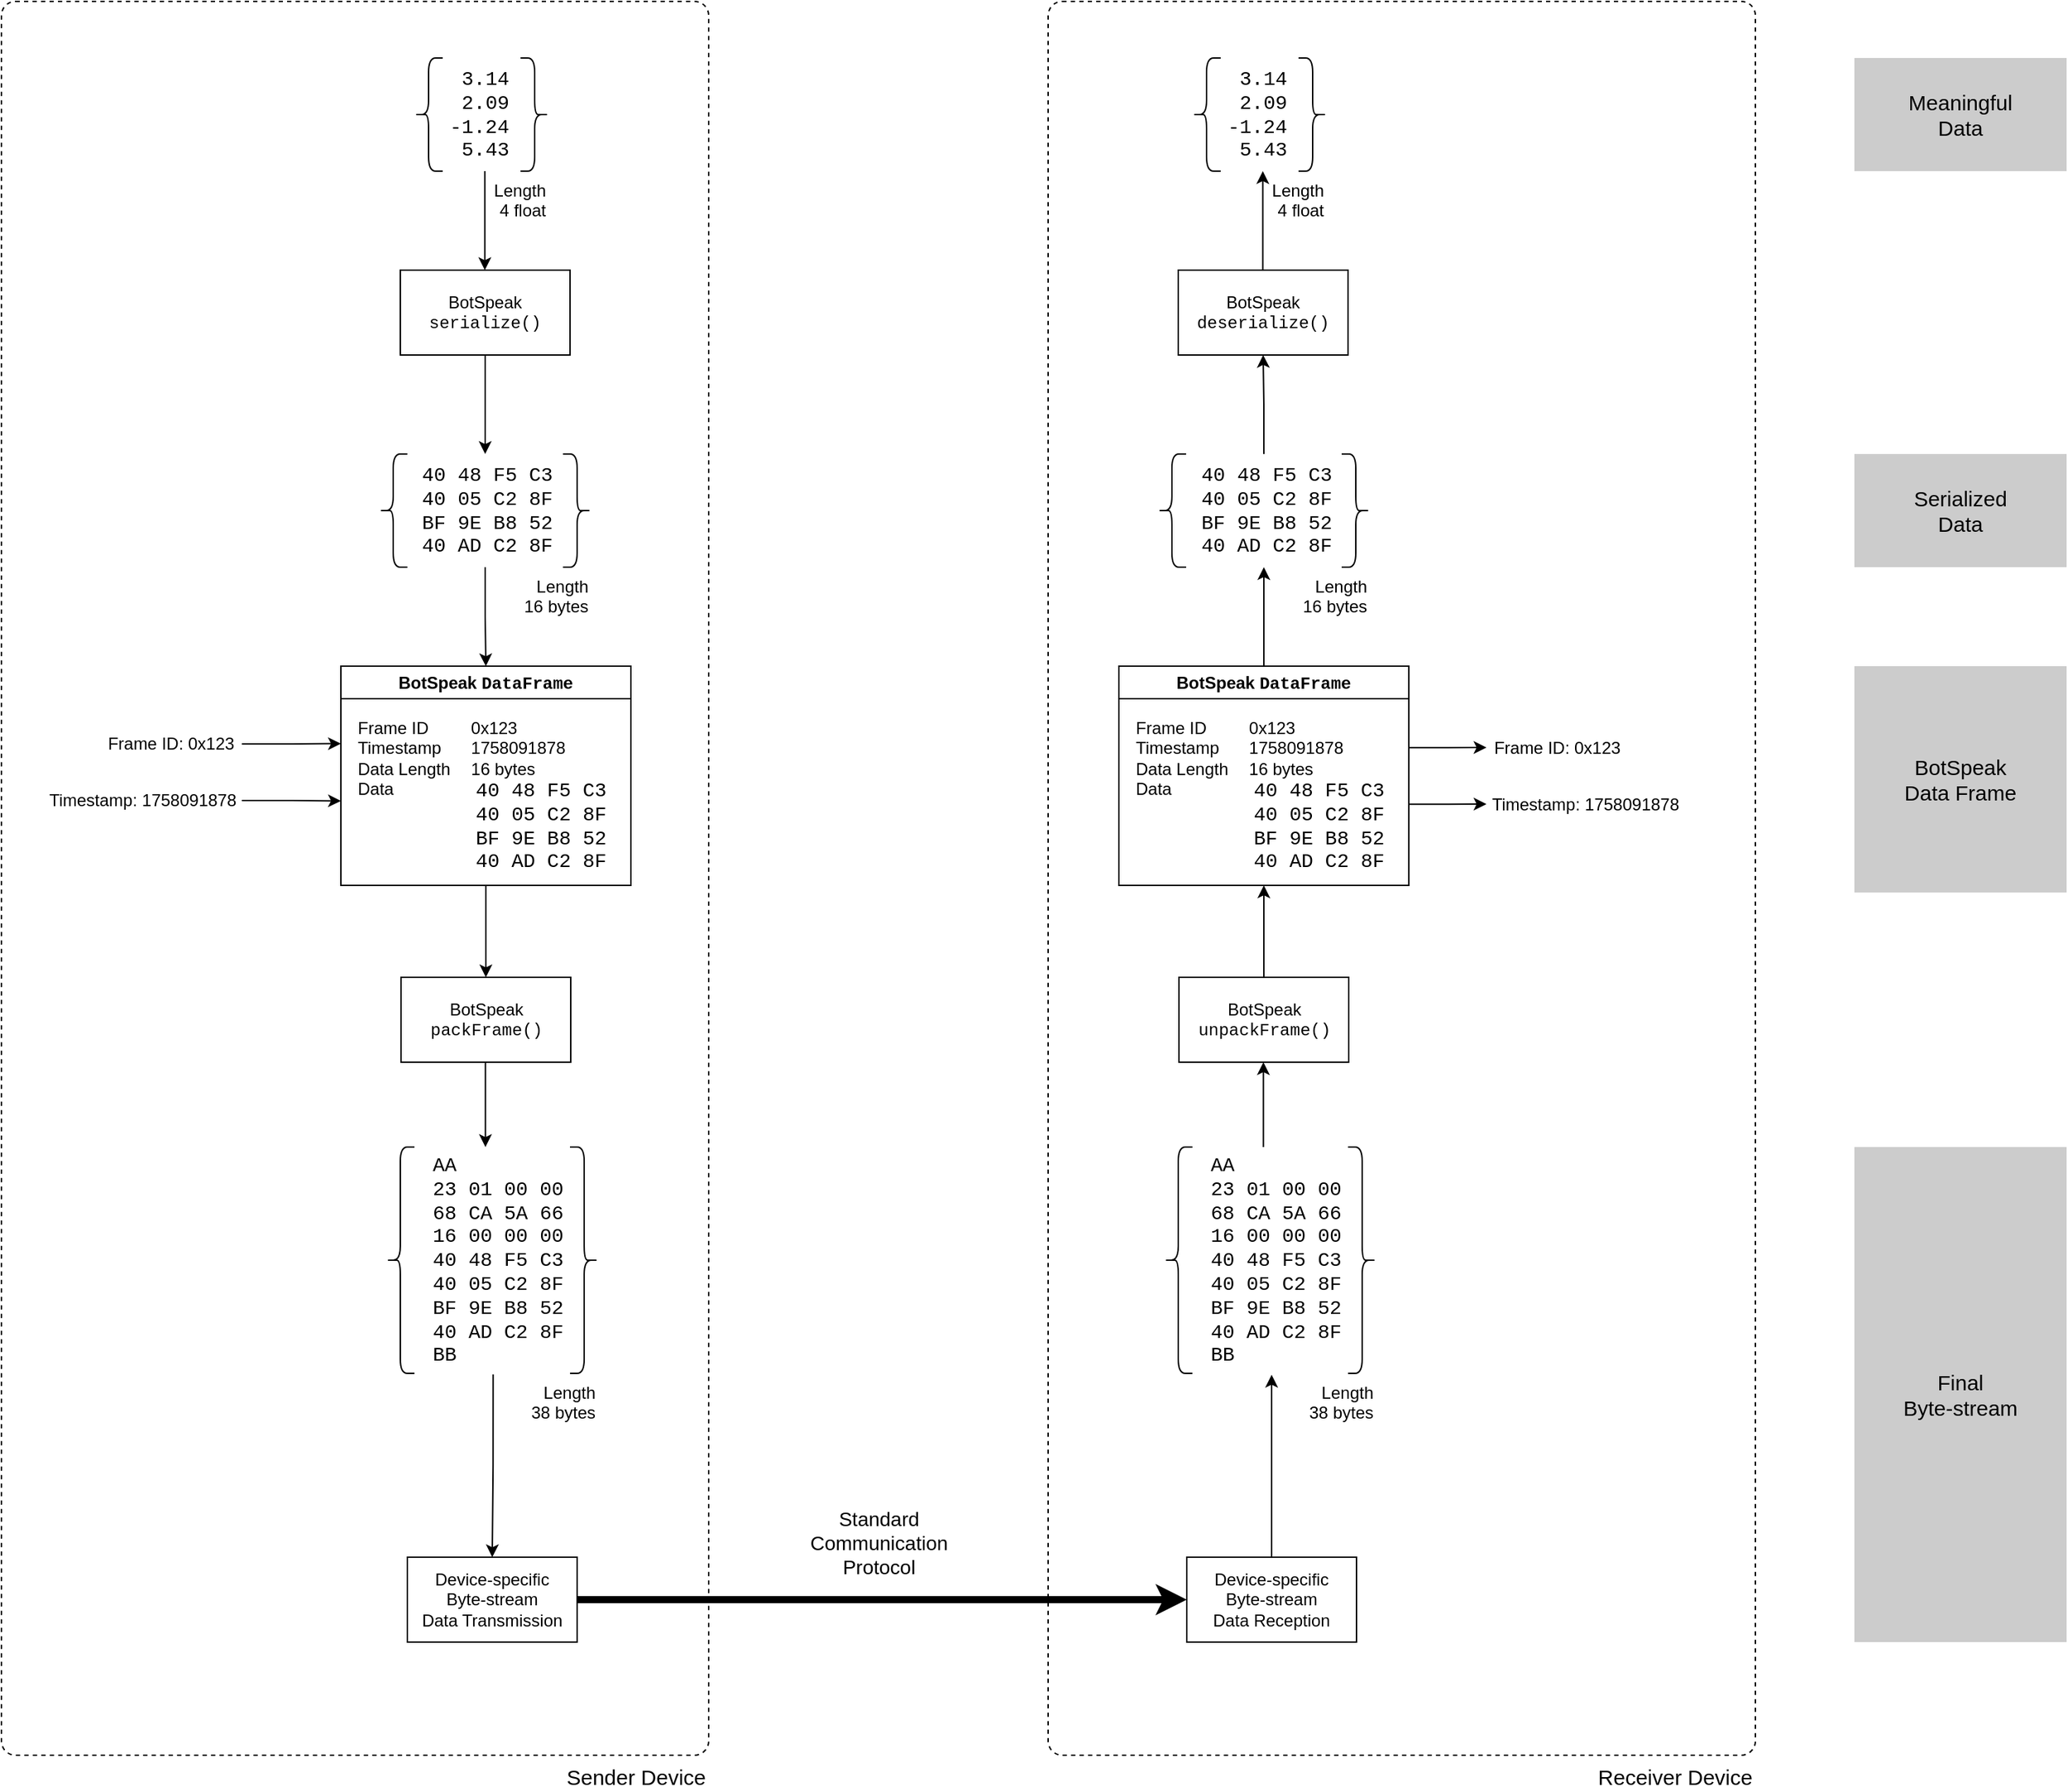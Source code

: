 <mxfile version="28.2.3">
  <diagram name="Page-1" id="HPIuiHUFmfrKTmzTKQr1">
    <mxGraphModel dx="1042" dy="543" grid="1" gridSize="10" guides="1" tooltips="1" connect="1" arrows="1" fold="1" page="1" pageScale="1" pageWidth="827" pageHeight="1169" math="0" shadow="0">
      <root>
        <mxCell id="0" />
        <mxCell id="1" parent="0" />
        <mxCell id="H9MV7S5Qd82jj1dApVtK-75" value="Receiver Device" style="rounded=1;whiteSpace=wrap;html=1;fillColor=none;dashed=1;arcSize=2;labelPosition=center;verticalLabelPosition=bottom;align=right;verticalAlign=top;fontSize=15;" parent="1" vertex="1">
          <mxGeometry x="850" y="90" width="500" height="1240" as="geometry" />
        </mxCell>
        <mxCell id="H9MV7S5Qd82jj1dApVtK-70" value="Sender Device" style="rounded=1;whiteSpace=wrap;html=1;fillColor=none;dashed=1;arcSize=2;labelPosition=center;verticalLabelPosition=bottom;align=right;verticalAlign=top;fontSize=15;" parent="1" vertex="1">
          <mxGeometry x="110" y="90" width="500" height="1240" as="geometry" />
        </mxCell>
        <mxCell id="lsYSJ8swzoXL_cl6QNkw-6" value="Length&#xa;4 float" style="group;align=right;labelPosition=center;verticalLabelPosition=bottom;verticalAlign=top;" parent="1" vertex="1" connectable="0">
          <mxGeometry x="397" y="130" width="100" height="80" as="geometry" />
        </mxCell>
        <mxCell id="lsYSJ8swzoXL_cl6QNkw-2" value="&amp;nbsp;3.14&lt;br&gt;&amp;nbsp;2.09&lt;br&gt;&amp;nbsp;-1.24&lt;br&gt;&amp;nbsp;5.43" style="text;html=1;align=right;verticalAlign=middle;whiteSpace=wrap;rounded=0;fontFamily=Courier New;fontSize=14;" parent="lsYSJ8swzoXL_cl6QNkw-6" vertex="1">
          <mxGeometry x="24" width="50" height="80" as="geometry" />
        </mxCell>
        <mxCell id="lsYSJ8swzoXL_cl6QNkw-4" value="" style="shape=curlyBracket;whiteSpace=wrap;html=1;rounded=1;labelPosition=left;verticalLabelPosition=middle;align=right;verticalAlign=middle;" parent="lsYSJ8swzoXL_cl6QNkw-6" vertex="1">
          <mxGeometry x="5" width="20" height="80" as="geometry" />
        </mxCell>
        <mxCell id="lsYSJ8swzoXL_cl6QNkw-5" value="" style="shape=curlyBracket;whiteSpace=wrap;html=1;rounded=1;labelPosition=left;verticalLabelPosition=middle;align=right;verticalAlign=middle;direction=west;" parent="lsYSJ8swzoXL_cl6QNkw-6" vertex="1">
          <mxGeometry x="80" width="20" height="80" as="geometry" />
        </mxCell>
        <mxCell id="lsYSJ8swzoXL_cl6QNkw-11" value="Length&#xa;16 bytes" style="group;labelPosition=center;verticalLabelPosition=bottom;align=right;verticalAlign=top;" parent="1" vertex="1" connectable="0">
          <mxGeometry x="377" y="410" width="150" height="80" as="geometry" />
        </mxCell>
        <mxCell id="lsYSJ8swzoXL_cl6QNkw-10" value="" style="shape=curlyBracket;whiteSpace=wrap;html=1;rounded=1;labelPosition=left;verticalLabelPosition=middle;align=right;verticalAlign=middle;direction=west;container=0;" parent="lsYSJ8swzoXL_cl6QNkw-11" vertex="1">
          <mxGeometry x="130" width="20" height="80" as="geometry" />
        </mxCell>
        <mxCell id="lsYSJ8swzoXL_cl6QNkw-8" value="&amp;nbsp;40 48 F5 C3&lt;br&gt;&amp;nbsp;40 05 C2 8F&lt;br&gt;&amp;nbsp;BF 9E B8 52&lt;br&gt;&amp;nbsp;40 AD C2 8F" style="text;html=1;align=left;verticalAlign=middle;whiteSpace=wrap;rounded=0;fontFamily=Courier New;fontSize=14;container=0;" parent="lsYSJ8swzoXL_cl6QNkw-11" vertex="1">
          <mxGeometry x="20" width="110" height="80" as="geometry" />
        </mxCell>
        <mxCell id="lsYSJ8swzoXL_cl6QNkw-9" value="" style="shape=curlyBracket;whiteSpace=wrap;html=1;rounded=1;labelPosition=left;verticalLabelPosition=middle;align=right;verticalAlign=middle;container=0;" parent="lsYSJ8swzoXL_cl6QNkw-11" vertex="1">
          <mxGeometry width="20" height="80" as="geometry" />
        </mxCell>
        <mxCell id="lsYSJ8swzoXL_cl6QNkw-16" style="edgeStyle=orthogonalEdgeStyle;rounded=0;orthogonalLoop=1;jettySize=auto;html=1;entryX=0.5;entryY=0;entryDx=0;entryDy=0;" parent="1" source="lsYSJ8swzoXL_cl6QNkw-12" target="lsYSJ8swzoXL_cl6QNkw-8" edge="1">
          <mxGeometry relative="1" as="geometry" />
        </mxCell>
        <mxCell id="lsYSJ8swzoXL_cl6QNkw-12" value="BotSpeak&lt;br&gt;&lt;font face=&quot;Courier New&quot;&gt;serialize()&lt;/font&gt;" style="rounded=0;whiteSpace=wrap;html=1;" parent="1" vertex="1">
          <mxGeometry x="392" y="280" width="120" height="60" as="geometry" />
        </mxCell>
        <mxCell id="H9MV7S5Qd82jj1dApVtK-1" style="edgeStyle=orthogonalEdgeStyle;rounded=0;orthogonalLoop=1;jettySize=auto;html=1;entryX=0.5;entryY=0;entryDx=0;entryDy=0;" parent="1" edge="1">
          <mxGeometry relative="1" as="geometry">
            <mxPoint x="451.76" y="210" as="sourcePoint" />
            <mxPoint x="451.76" y="280" as="targetPoint" />
          </mxGeometry>
        </mxCell>
        <mxCell id="H9MV7S5Qd82jj1dApVtK-11" style="edgeStyle=orthogonalEdgeStyle;rounded=0;orthogonalLoop=1;jettySize=auto;html=1;exitX=0.5;exitY=1;exitDx=0;exitDy=0;" parent="1" source="lsYSJ8swzoXL_cl6QNkw-8" target="H9MV7S5Qd82jj1dApVtK-4" edge="1">
          <mxGeometry relative="1" as="geometry">
            <mxPoint x="452.037" y="620" as="sourcePoint" />
          </mxGeometry>
        </mxCell>
        <mxCell id="H9MV7S5Qd82jj1dApVtK-16" style="edgeStyle=orthogonalEdgeStyle;rounded=0;orthogonalLoop=1;jettySize=auto;html=1;entryX=0;entryY=0.25;entryDx=0;entryDy=0;" parent="1" source="H9MV7S5Qd82jj1dApVtK-13" edge="1">
          <mxGeometry relative="1" as="geometry">
            <mxPoint x="350" y="614.75" as="targetPoint" />
          </mxGeometry>
        </mxCell>
        <mxCell id="H9MV7S5Qd82jj1dApVtK-13" value="&lt;div style=&quot;text-align: center;&quot;&gt;&lt;span style=&quot;background-color: transparent; color: light-dark(rgb(0, 0, 0), rgb(255, 255, 255)); text-align: left;&quot;&gt;Frame ID:&amp;nbsp;&lt;/span&gt;&lt;span style=&quot;background-color: transparent; color: light-dark(rgb(0, 0, 0), rgb(255, 255, 255)); text-align: left;&quot;&gt;0x123&lt;/span&gt;&lt;/div&gt;" style="text;html=1;align=center;verticalAlign=middle;whiteSpace=wrap;rounded=0;" parent="1" vertex="1">
          <mxGeometry x="180" y="600" width="100" height="30" as="geometry" />
        </mxCell>
        <mxCell id="H9MV7S5Qd82jj1dApVtK-15" style="edgeStyle=orthogonalEdgeStyle;rounded=0;orthogonalLoop=1;jettySize=auto;html=1;entryX=0;entryY=0.75;entryDx=0;entryDy=0;" parent="1" source="H9MV7S5Qd82jj1dApVtK-14" edge="1">
          <mxGeometry relative="1" as="geometry">
            <mxPoint x="350" y="655.25" as="targetPoint" />
          </mxGeometry>
        </mxCell>
        <mxCell id="H9MV7S5Qd82jj1dApVtK-14" value="&lt;span style=&quot;text-align: left;&quot;&gt;Timestamp: 1&lt;/span&gt;&lt;span style=&quot;text-align: left;&quot;&gt;758091878&lt;/span&gt;" style="text;html=1;align=center;verticalAlign=middle;whiteSpace=wrap;rounded=0;" parent="1" vertex="1">
          <mxGeometry x="140" y="640" width="140" height="30" as="geometry" />
        </mxCell>
        <mxCell id="H9MV7S5Qd82jj1dApVtK-23" value="Length&#xa;38 bytes" style="group;verticalAlign=top;labelPosition=center;verticalLabelPosition=bottom;align=right;" parent="1" vertex="1" connectable="0">
          <mxGeometry x="382" y="900" width="150" height="160" as="geometry" />
        </mxCell>
        <mxCell id="H9MV7S5Qd82jj1dApVtK-19" value="" style="shape=curlyBracket;whiteSpace=wrap;html=1;rounded=1;labelPosition=left;verticalLabelPosition=middle;align=right;verticalAlign=middle;direction=west;container=0;" parent="H9MV7S5Qd82jj1dApVtK-23" vertex="1">
          <mxGeometry x="130" width="20" height="160" as="geometry" />
        </mxCell>
        <mxCell id="H9MV7S5Qd82jj1dApVtK-20" value="AA&lt;br&gt;23 01 00 00&lt;div&gt;68 CA 5A 66&lt;/div&gt;&lt;div&gt;16 00 00 00&lt;/div&gt;&lt;div&gt;40 48 F5 C3&lt;br&gt;40 05 C2 8F&lt;br&gt;BF 9E B8 52&lt;br&gt;40 AD C2 8F&lt;br&gt;BB&lt;/div&gt;" style="text;html=1;align=left;verticalAlign=middle;whiteSpace=wrap;rounded=0;fontFamily=Courier New;fontSize=14;container=0;" parent="H9MV7S5Qd82jj1dApVtK-23" vertex="1">
          <mxGeometry x="31" width="99" height="160" as="geometry" />
        </mxCell>
        <mxCell id="H9MV7S5Qd82jj1dApVtK-21" value="" style="shape=curlyBracket;whiteSpace=wrap;html=1;rounded=1;labelPosition=left;verticalLabelPosition=middle;align=right;verticalAlign=middle;container=0;" parent="H9MV7S5Qd82jj1dApVtK-23" vertex="1">
          <mxGeometry width="20" height="160" as="geometry" />
        </mxCell>
        <mxCell id="H9MV7S5Qd82jj1dApVtK-24" value="BotSpeak&lt;br&gt;&lt;font face=&quot;Courier New&quot;&gt;packFrame()&lt;/font&gt;" style="rounded=0;whiteSpace=wrap;html=1;" parent="1" vertex="1">
          <mxGeometry x="392.5" y="780" width="120" height="60" as="geometry" />
        </mxCell>
        <mxCell id="H9MV7S5Qd82jj1dApVtK-27" value="" style="group" parent="1" vertex="1" connectable="0">
          <mxGeometry x="350" y="560" width="205" height="155" as="geometry" />
        </mxCell>
        <mxCell id="H9MV7S5Qd82jj1dApVtK-4" value="BotSpeak &lt;font face=&quot;Courier New&quot;&gt;DataFrame&lt;/font&gt;" style="swimlane;whiteSpace=wrap;html=1;startSize=23;container=0;" parent="H9MV7S5Qd82jj1dApVtK-27" vertex="1">
          <mxGeometry width="205" height="155" as="geometry" />
        </mxCell>
        <mxCell id="H9MV7S5Qd82jj1dApVtK-5" value="Frame ID&lt;span style=&quot;white-space: pre;&quot;&gt;&#x9;&lt;span style=&quot;white-space: pre;&quot;&gt;&#x9;&lt;/span&gt;&lt;/span&gt;0x123&lt;br&gt;Timestamp&lt;span style=&quot;white-space: pre;&quot;&gt;&#x9;&lt;/span&gt;1758091878&lt;br&gt;Data Length&lt;span style=&quot;white-space: pre;&quot;&gt;&#x9;&lt;/span&gt;16 bytes&lt;br&gt;&lt;div&gt;&lt;span style=&quot;background-color: transparent; color: light-dark(rgb(0, 0, 0), rgb(255, 255, 255));&quot;&gt;Data&lt;/span&gt;&lt;span style=&quot;background-color: transparent; color: light-dark(rgb(0, 0, 0), rgb(255, 255, 255)); white-space: pre;&quot;&gt;&#x9;&lt;/span&gt;&lt;span style=&quot;background-color: transparent; color: light-dark(rgb(0, 0, 0), rgb(255, 255, 255)); white-space: pre;&quot;&gt;&#x9;&lt;/span&gt;&lt;/div&gt;" style="text;whiteSpace=wrap;html=1;container=0;" parent="H9MV7S5Qd82jj1dApVtK-27" vertex="1">
          <mxGeometry x="10" y="30" width="150" height="70" as="geometry" />
        </mxCell>
        <mxCell id="H9MV7S5Qd82jj1dApVtK-8" value="&amp;nbsp;40 48 F5 C3&lt;br&gt;&amp;nbsp;40 05 C2 8F&lt;br&gt;&amp;nbsp;BF 9E B8 52&lt;br&gt;&amp;nbsp;40 AD C2 8F" style="text;html=1;align=left;verticalAlign=middle;whiteSpace=wrap;rounded=0;fontFamily=Courier New;fontSize=14;container=0;" parent="H9MV7S5Qd82jj1dApVtK-27" vertex="1">
          <mxGeometry x="85" y="75" width="115" height="75" as="geometry" />
        </mxCell>
        <mxCell id="H9MV7S5Qd82jj1dApVtK-28" style="edgeStyle=orthogonalEdgeStyle;rounded=0;orthogonalLoop=1;jettySize=auto;html=1;entryX=0.5;entryY=0;entryDx=0;entryDy=0;" parent="1" source="H9MV7S5Qd82jj1dApVtK-4" target="H9MV7S5Qd82jj1dApVtK-24" edge="1">
          <mxGeometry relative="1" as="geometry" />
        </mxCell>
        <mxCell id="H9MV7S5Qd82jj1dApVtK-30" style="edgeStyle=orthogonalEdgeStyle;rounded=0;orthogonalLoop=1;jettySize=auto;html=1;entryX=0.5;entryY=0;entryDx=0;entryDy=0;" parent="1" edge="1">
          <mxGeometry relative="1" as="geometry">
            <mxPoint x="452.19" y="840" as="sourcePoint" />
            <mxPoint x="452.19" y="900" as="targetPoint" />
          </mxGeometry>
        </mxCell>
        <mxCell id="H9MV7S5Qd82jj1dApVtK-31" value="Length&#xa;4 float" style="group;align=right;labelPosition=center;verticalLabelPosition=bottom;verticalAlign=top;" parent="1" vertex="1" connectable="0">
          <mxGeometry x="947" y="130" width="100" height="80" as="geometry" />
        </mxCell>
        <mxCell id="H9MV7S5Qd82jj1dApVtK-32" value="&amp;nbsp;3.14&lt;br&gt;&amp;nbsp;2.09&lt;br&gt;&amp;nbsp;-1.24&lt;br&gt;&amp;nbsp;5.43" style="text;html=1;align=right;verticalAlign=middle;whiteSpace=wrap;rounded=0;fontFamily=Courier New;fontSize=14;" parent="H9MV7S5Qd82jj1dApVtK-31" vertex="1">
          <mxGeometry x="24" width="50" height="80" as="geometry" />
        </mxCell>
        <mxCell id="H9MV7S5Qd82jj1dApVtK-33" value="" style="shape=curlyBracket;whiteSpace=wrap;html=1;rounded=1;labelPosition=left;verticalLabelPosition=middle;align=right;verticalAlign=middle;" parent="H9MV7S5Qd82jj1dApVtK-31" vertex="1">
          <mxGeometry x="5" width="20" height="80" as="geometry" />
        </mxCell>
        <mxCell id="H9MV7S5Qd82jj1dApVtK-34" value="" style="shape=curlyBracket;whiteSpace=wrap;html=1;rounded=1;labelPosition=left;verticalLabelPosition=middle;align=right;verticalAlign=middle;direction=west;" parent="H9MV7S5Qd82jj1dApVtK-31" vertex="1">
          <mxGeometry x="80" width="20" height="80" as="geometry" />
        </mxCell>
        <mxCell id="H9MV7S5Qd82jj1dApVtK-35" value="Length&#xa;16 bytes" style="group;labelPosition=center;verticalLabelPosition=bottom;align=right;verticalAlign=top;" parent="1" vertex="1" connectable="0">
          <mxGeometry x="927.5" y="410" width="150" height="80" as="geometry" />
        </mxCell>
        <mxCell id="H9MV7S5Qd82jj1dApVtK-36" value="" style="shape=curlyBracket;whiteSpace=wrap;html=1;rounded=1;labelPosition=left;verticalLabelPosition=middle;align=right;verticalAlign=middle;direction=west;container=0;" parent="H9MV7S5Qd82jj1dApVtK-35" vertex="1">
          <mxGeometry x="130" width="20" height="80" as="geometry" />
        </mxCell>
        <mxCell id="H9MV7S5Qd82jj1dApVtK-37" value="&amp;nbsp;40 48 F5 C3&lt;br&gt;&amp;nbsp;40 05 C2 8F&lt;br&gt;&amp;nbsp;BF 9E B8 52&lt;br&gt;&amp;nbsp;40 AD C2 8F" style="text;html=1;align=left;verticalAlign=middle;whiteSpace=wrap;rounded=0;fontFamily=Courier New;fontSize=14;container=0;" parent="H9MV7S5Qd82jj1dApVtK-35" vertex="1">
          <mxGeometry x="20" width="110" height="80" as="geometry" />
        </mxCell>
        <mxCell id="H9MV7S5Qd82jj1dApVtK-38" value="" style="shape=curlyBracket;whiteSpace=wrap;html=1;rounded=1;labelPosition=left;verticalLabelPosition=middle;align=right;verticalAlign=middle;container=0;" parent="H9MV7S5Qd82jj1dApVtK-35" vertex="1">
          <mxGeometry width="20" height="80" as="geometry" />
        </mxCell>
        <mxCell id="H9MV7S5Qd82jj1dApVtK-40" value="BotSpeak&lt;br&gt;&lt;font face=&quot;Courier New&quot;&gt;deserialize()&lt;/font&gt;" style="rounded=0;whiteSpace=wrap;html=1;" parent="1" vertex="1">
          <mxGeometry x="942" y="280" width="120" height="60" as="geometry" />
        </mxCell>
        <mxCell id="H9MV7S5Qd82jj1dApVtK-41" style="edgeStyle=orthogonalEdgeStyle;rounded=0;orthogonalLoop=1;jettySize=auto;html=1;entryX=0.5;entryY=0;entryDx=0;entryDy=0;" parent="1" edge="1">
          <mxGeometry relative="1" as="geometry">
            <mxPoint x="1001.76" y="280" as="sourcePoint" />
            <mxPoint x="1001.76" y="210" as="targetPoint" />
          </mxGeometry>
        </mxCell>
        <mxCell id="H9MV7S5Qd82jj1dApVtK-47" value="Length&#xa;38 bytes" style="group;verticalAlign=top;labelPosition=center;verticalLabelPosition=bottom;align=right;" parent="1" vertex="1" connectable="0">
          <mxGeometry x="932" y="900" width="150" height="160" as="geometry" />
        </mxCell>
        <mxCell id="H9MV7S5Qd82jj1dApVtK-48" value="" style="shape=curlyBracket;whiteSpace=wrap;html=1;rounded=1;labelPosition=left;verticalLabelPosition=middle;align=right;verticalAlign=middle;direction=west;container=0;" parent="H9MV7S5Qd82jj1dApVtK-47" vertex="1">
          <mxGeometry x="130" width="20" height="160" as="geometry" />
        </mxCell>
        <mxCell id="H9MV7S5Qd82jj1dApVtK-49" value="AA&lt;br&gt;23 01 00 00&lt;div&gt;68 CA 5A 66&lt;/div&gt;&lt;div&gt;16 00 00 00&lt;/div&gt;&lt;div&gt;40 48 F5 C3&lt;br&gt;40 05 C2 8F&lt;br&gt;BF 9E B8 52&lt;br&gt;40 AD C2 8F&lt;br&gt;BB&lt;/div&gt;" style="text;html=1;align=left;verticalAlign=middle;whiteSpace=wrap;rounded=0;fontFamily=Courier New;fontSize=14;container=0;" parent="H9MV7S5Qd82jj1dApVtK-47" vertex="1">
          <mxGeometry x="31" width="99" height="160" as="geometry" />
        </mxCell>
        <mxCell id="H9MV7S5Qd82jj1dApVtK-50" value="" style="shape=curlyBracket;whiteSpace=wrap;html=1;rounded=1;labelPosition=left;verticalLabelPosition=middle;align=right;verticalAlign=middle;container=0;" parent="H9MV7S5Qd82jj1dApVtK-47" vertex="1">
          <mxGeometry width="20" height="160" as="geometry" />
        </mxCell>
        <mxCell id="H9MV7S5Qd82jj1dApVtK-51" value="BotSpeak&lt;br&gt;&lt;font face=&quot;Courier New&quot;&gt;unpackFrame()&lt;/font&gt;" style="rounded=0;whiteSpace=wrap;html=1;" parent="1" vertex="1">
          <mxGeometry x="942.5" y="780" width="120" height="60" as="geometry" />
        </mxCell>
        <mxCell id="H9MV7S5Qd82jj1dApVtK-52" value="" style="group" parent="1" vertex="1" connectable="0">
          <mxGeometry x="900" y="560" width="205" height="155" as="geometry" />
        </mxCell>
        <mxCell id="H9MV7S5Qd82jj1dApVtK-53" value="BotSpeak &lt;font face=&quot;Courier New&quot;&gt;DataFrame&lt;/font&gt;" style="swimlane;whiteSpace=wrap;html=1;startSize=23;container=0;" parent="H9MV7S5Qd82jj1dApVtK-52" vertex="1">
          <mxGeometry width="205" height="155" as="geometry" />
        </mxCell>
        <mxCell id="H9MV7S5Qd82jj1dApVtK-54" value="Frame ID&lt;span style=&quot;white-space: pre;&quot;&gt;&#x9;&lt;span style=&quot;white-space: pre;&quot;&gt;&#x9;&lt;/span&gt;&lt;/span&gt;0x123&lt;br&gt;Timestamp&lt;span style=&quot;white-space: pre;&quot;&gt;&#x9;&lt;/span&gt;1758091878&lt;br&gt;Data Length&lt;span style=&quot;white-space: pre;&quot;&gt;&#x9;&lt;/span&gt;16 bytes&lt;br&gt;&lt;div&gt;&lt;span style=&quot;background-color: transparent; color: light-dark(rgb(0, 0, 0), rgb(255, 255, 255));&quot;&gt;Data&lt;/span&gt;&lt;span style=&quot;background-color: transparent; color: light-dark(rgb(0, 0, 0), rgb(255, 255, 255)); white-space: pre;&quot;&gt;&#x9;&lt;/span&gt;&lt;span style=&quot;background-color: transparent; color: light-dark(rgb(0, 0, 0), rgb(255, 255, 255)); white-space: pre;&quot;&gt;&#x9;&lt;/span&gt;&lt;/div&gt;" style="text;whiteSpace=wrap;html=1;container=0;" parent="H9MV7S5Qd82jj1dApVtK-52" vertex="1">
          <mxGeometry x="10" y="30" width="150" height="70" as="geometry" />
        </mxCell>
        <mxCell id="H9MV7S5Qd82jj1dApVtK-55" value="&amp;nbsp;40 48 F5 C3&lt;br&gt;&amp;nbsp;40 05 C2 8F&lt;br&gt;&amp;nbsp;BF 9E B8 52&lt;br&gt;&amp;nbsp;40 AD C2 8F" style="text;html=1;align=left;verticalAlign=middle;whiteSpace=wrap;rounded=0;fontFamily=Courier New;fontSize=14;container=0;" parent="H9MV7S5Qd82jj1dApVtK-52" vertex="1">
          <mxGeometry x="85" y="75" width="115" height="75" as="geometry" />
        </mxCell>
        <mxCell id="H9MV7S5Qd82jj1dApVtK-56" style="edgeStyle=orthogonalEdgeStyle;rounded=0;orthogonalLoop=1;jettySize=auto;html=1;exitX=0.5;exitY=0;exitDx=0;exitDy=0;" parent="1" source="H9MV7S5Qd82jj1dApVtK-51" target="H9MV7S5Qd82jj1dApVtK-53" edge="1">
          <mxGeometry relative="1" as="geometry" />
        </mxCell>
        <mxCell id="H9MV7S5Qd82jj1dApVtK-57" style="edgeStyle=orthogonalEdgeStyle;rounded=0;orthogonalLoop=1;jettySize=auto;html=1;entryX=0.5;entryY=0;entryDx=0;entryDy=0;" parent="1" edge="1">
          <mxGeometry relative="1" as="geometry">
            <mxPoint x="1002.19" y="900" as="sourcePoint" />
            <mxPoint x="1002.19" y="840" as="targetPoint" />
          </mxGeometry>
        </mxCell>
        <mxCell id="H9MV7S5Qd82jj1dApVtK-66" style="edgeStyle=orthogonalEdgeStyle;rounded=0;orthogonalLoop=1;jettySize=auto;html=1;exitX=0;exitY=0.5;exitDx=0;exitDy=0;entryX=0;entryY=0.5;entryDx=0;entryDy=0;" parent="1" target="H9MV7S5Qd82jj1dApVtK-59" edge="1">
          <mxGeometry relative="1" as="geometry">
            <mxPoint x="1105.12" y="617.579" as="sourcePoint" />
            <Array as="points">
              <mxPoint x="1133" y="618" />
            </Array>
          </mxGeometry>
        </mxCell>
        <mxCell id="H9MV7S5Qd82jj1dApVtK-59" value="&lt;div style=&quot;text-align: center;&quot;&gt;&lt;span style=&quot;background-color: transparent; color: light-dark(rgb(0, 0, 0), rgb(255, 255, 255)); text-align: left;&quot;&gt;Frame ID:&amp;nbsp;&lt;/span&gt;&lt;span style=&quot;background-color: transparent; color: light-dark(rgb(0, 0, 0), rgb(255, 255, 255)); text-align: left;&quot;&gt;0x123&lt;/span&gt;&lt;/div&gt;" style="text;html=1;align=center;verticalAlign=middle;whiteSpace=wrap;rounded=0;direction=east;" parent="1" vertex="1">
          <mxGeometry x="1159.88" y="602.5" width="100" height="30" as="geometry" />
        </mxCell>
        <mxCell id="H9MV7S5Qd82jj1dApVtK-67" style="edgeStyle=orthogonalEdgeStyle;rounded=0;orthogonalLoop=1;jettySize=auto;html=1;exitX=0;exitY=0.5;exitDx=0;exitDy=0;entryX=0;entryY=0.5;entryDx=0;entryDy=0;" parent="1" target="H9MV7S5Qd82jj1dApVtK-61" edge="1">
          <mxGeometry relative="1" as="geometry">
            <mxPoint x="1105.491" y="657.644" as="sourcePoint" />
            <Array as="points">
              <mxPoint x="1133" y="658" />
            </Array>
          </mxGeometry>
        </mxCell>
        <mxCell id="H9MV7S5Qd82jj1dApVtK-61" value="&lt;span style=&quot;text-align: left;&quot;&gt;Timestamp: 1&lt;/span&gt;&lt;span style=&quot;text-align: left;&quot;&gt;758091878&lt;/span&gt;" style="text;html=1;align=center;verticalAlign=middle;whiteSpace=wrap;rounded=0;direction=east;" parent="1" vertex="1">
          <mxGeometry x="1159.88" y="642.5" width="140" height="30" as="geometry" />
        </mxCell>
        <mxCell id="H9MV7S5Qd82jj1dApVtK-42" style="edgeStyle=orthogonalEdgeStyle;rounded=0;orthogonalLoop=1;jettySize=auto;html=1;entryX=0.5;entryY=1;entryDx=0;entryDy=0;" parent="1" source="H9MV7S5Qd82jj1dApVtK-53" target="H9MV7S5Qd82jj1dApVtK-37" edge="1">
          <mxGeometry relative="1" as="geometry">
            <mxPoint x="1002.037" y="620" as="targetPoint" />
          </mxGeometry>
        </mxCell>
        <mxCell id="H9MV7S5Qd82jj1dApVtK-39" style="edgeStyle=orthogonalEdgeStyle;rounded=0;orthogonalLoop=1;jettySize=auto;html=1;exitX=0.5;exitY=0;exitDx=0;exitDy=0;" parent="1" source="H9MV7S5Qd82jj1dApVtK-37" target="H9MV7S5Qd82jj1dApVtK-40" edge="1">
          <mxGeometry relative="1" as="geometry" />
        </mxCell>
        <mxCell id="H9MV7S5Qd82jj1dApVtK-77" value="Standard&lt;br&gt;Communication&lt;br&gt;Protocol" style="edgeStyle=orthogonalEdgeStyle;rounded=0;orthogonalLoop=1;jettySize=auto;html=1;entryX=0;entryY=0.5;entryDx=0;entryDy=0;strokeWidth=5;fontSize=14;labelBackgroundColor=none;" parent="1" source="H9MV7S5Qd82jj1dApVtK-71" target="H9MV7S5Qd82jj1dApVtK-73" edge="1">
          <mxGeometry x="-0.012" y="40" relative="1" as="geometry">
            <mxPoint as="offset" />
          </mxGeometry>
        </mxCell>
        <mxCell id="H9MV7S5Qd82jj1dApVtK-71" value="Device-specific&lt;br&gt;Byte-stream&lt;br&gt;Data Transmission" style="rounded=0;whiteSpace=wrap;html=1;" parent="1" vertex="1">
          <mxGeometry x="397" y="1190" width="120" height="60" as="geometry" />
        </mxCell>
        <mxCell id="H9MV7S5Qd82jj1dApVtK-72" style="edgeStyle=orthogonalEdgeStyle;rounded=0;orthogonalLoop=1;jettySize=auto;html=1;exitX=0.451;exitY=1.005;exitDx=0;exitDy=0;exitPerimeter=0;" parent="1" source="H9MV7S5Qd82jj1dApVtK-20" target="H9MV7S5Qd82jj1dApVtK-71" edge="1">
          <mxGeometry relative="1" as="geometry" />
        </mxCell>
        <mxCell id="H9MV7S5Qd82jj1dApVtK-73" value="Device-specific&lt;br&gt;Byte-stream&lt;br&gt;Data Reception" style="rounded=0;whiteSpace=wrap;html=1;" parent="1" vertex="1">
          <mxGeometry x="948" y="1190" width="120" height="60" as="geometry" />
        </mxCell>
        <mxCell id="H9MV7S5Qd82jj1dApVtK-74" style="edgeStyle=orthogonalEdgeStyle;rounded=0;orthogonalLoop=1;jettySize=auto;html=1;" parent="1" edge="1" source="H9MV7S5Qd82jj1dApVtK-73">
          <mxGeometry relative="1" as="geometry">
            <mxPoint x="1008" y="1061" as="targetPoint" />
          </mxGeometry>
        </mxCell>
        <mxCell id="H9MV7S5Qd82jj1dApVtK-78" value="Meaningful&lt;br&gt;Data" style="rounded=0;whiteSpace=wrap;html=1;strokeColor=none;fillColor=#CCCCCC;fontSize=15;" parent="1" vertex="1">
          <mxGeometry x="1420" y="130" width="150" height="80" as="geometry" />
        </mxCell>
        <mxCell id="H9MV7S5Qd82jj1dApVtK-79" value="Serialized&lt;div&gt;Data&lt;/div&gt;" style="rounded=0;whiteSpace=wrap;html=1;strokeColor=none;fillColor=#CCCCCC;fontSize=15;" parent="1" vertex="1">
          <mxGeometry x="1420" y="410" width="150" height="80" as="geometry" />
        </mxCell>
        <mxCell id="H9MV7S5Qd82jj1dApVtK-80" value="BotSpeak&lt;br&gt;Data Frame" style="rounded=0;whiteSpace=wrap;html=1;strokeColor=none;fillColor=#CCCCCC;fontSize=15;" parent="1" vertex="1">
          <mxGeometry x="1420" y="560" width="150" height="160" as="geometry" />
        </mxCell>
        <mxCell id="H9MV7S5Qd82jj1dApVtK-81" value="Final&lt;br&gt;Byte-stream" style="rounded=0;whiteSpace=wrap;html=1;strokeColor=none;fillColor=#CCCCCC;fontSize=15;" parent="1" vertex="1">
          <mxGeometry x="1420" y="900" width="150" height="350" as="geometry" />
        </mxCell>
      </root>
    </mxGraphModel>
  </diagram>
</mxfile>
